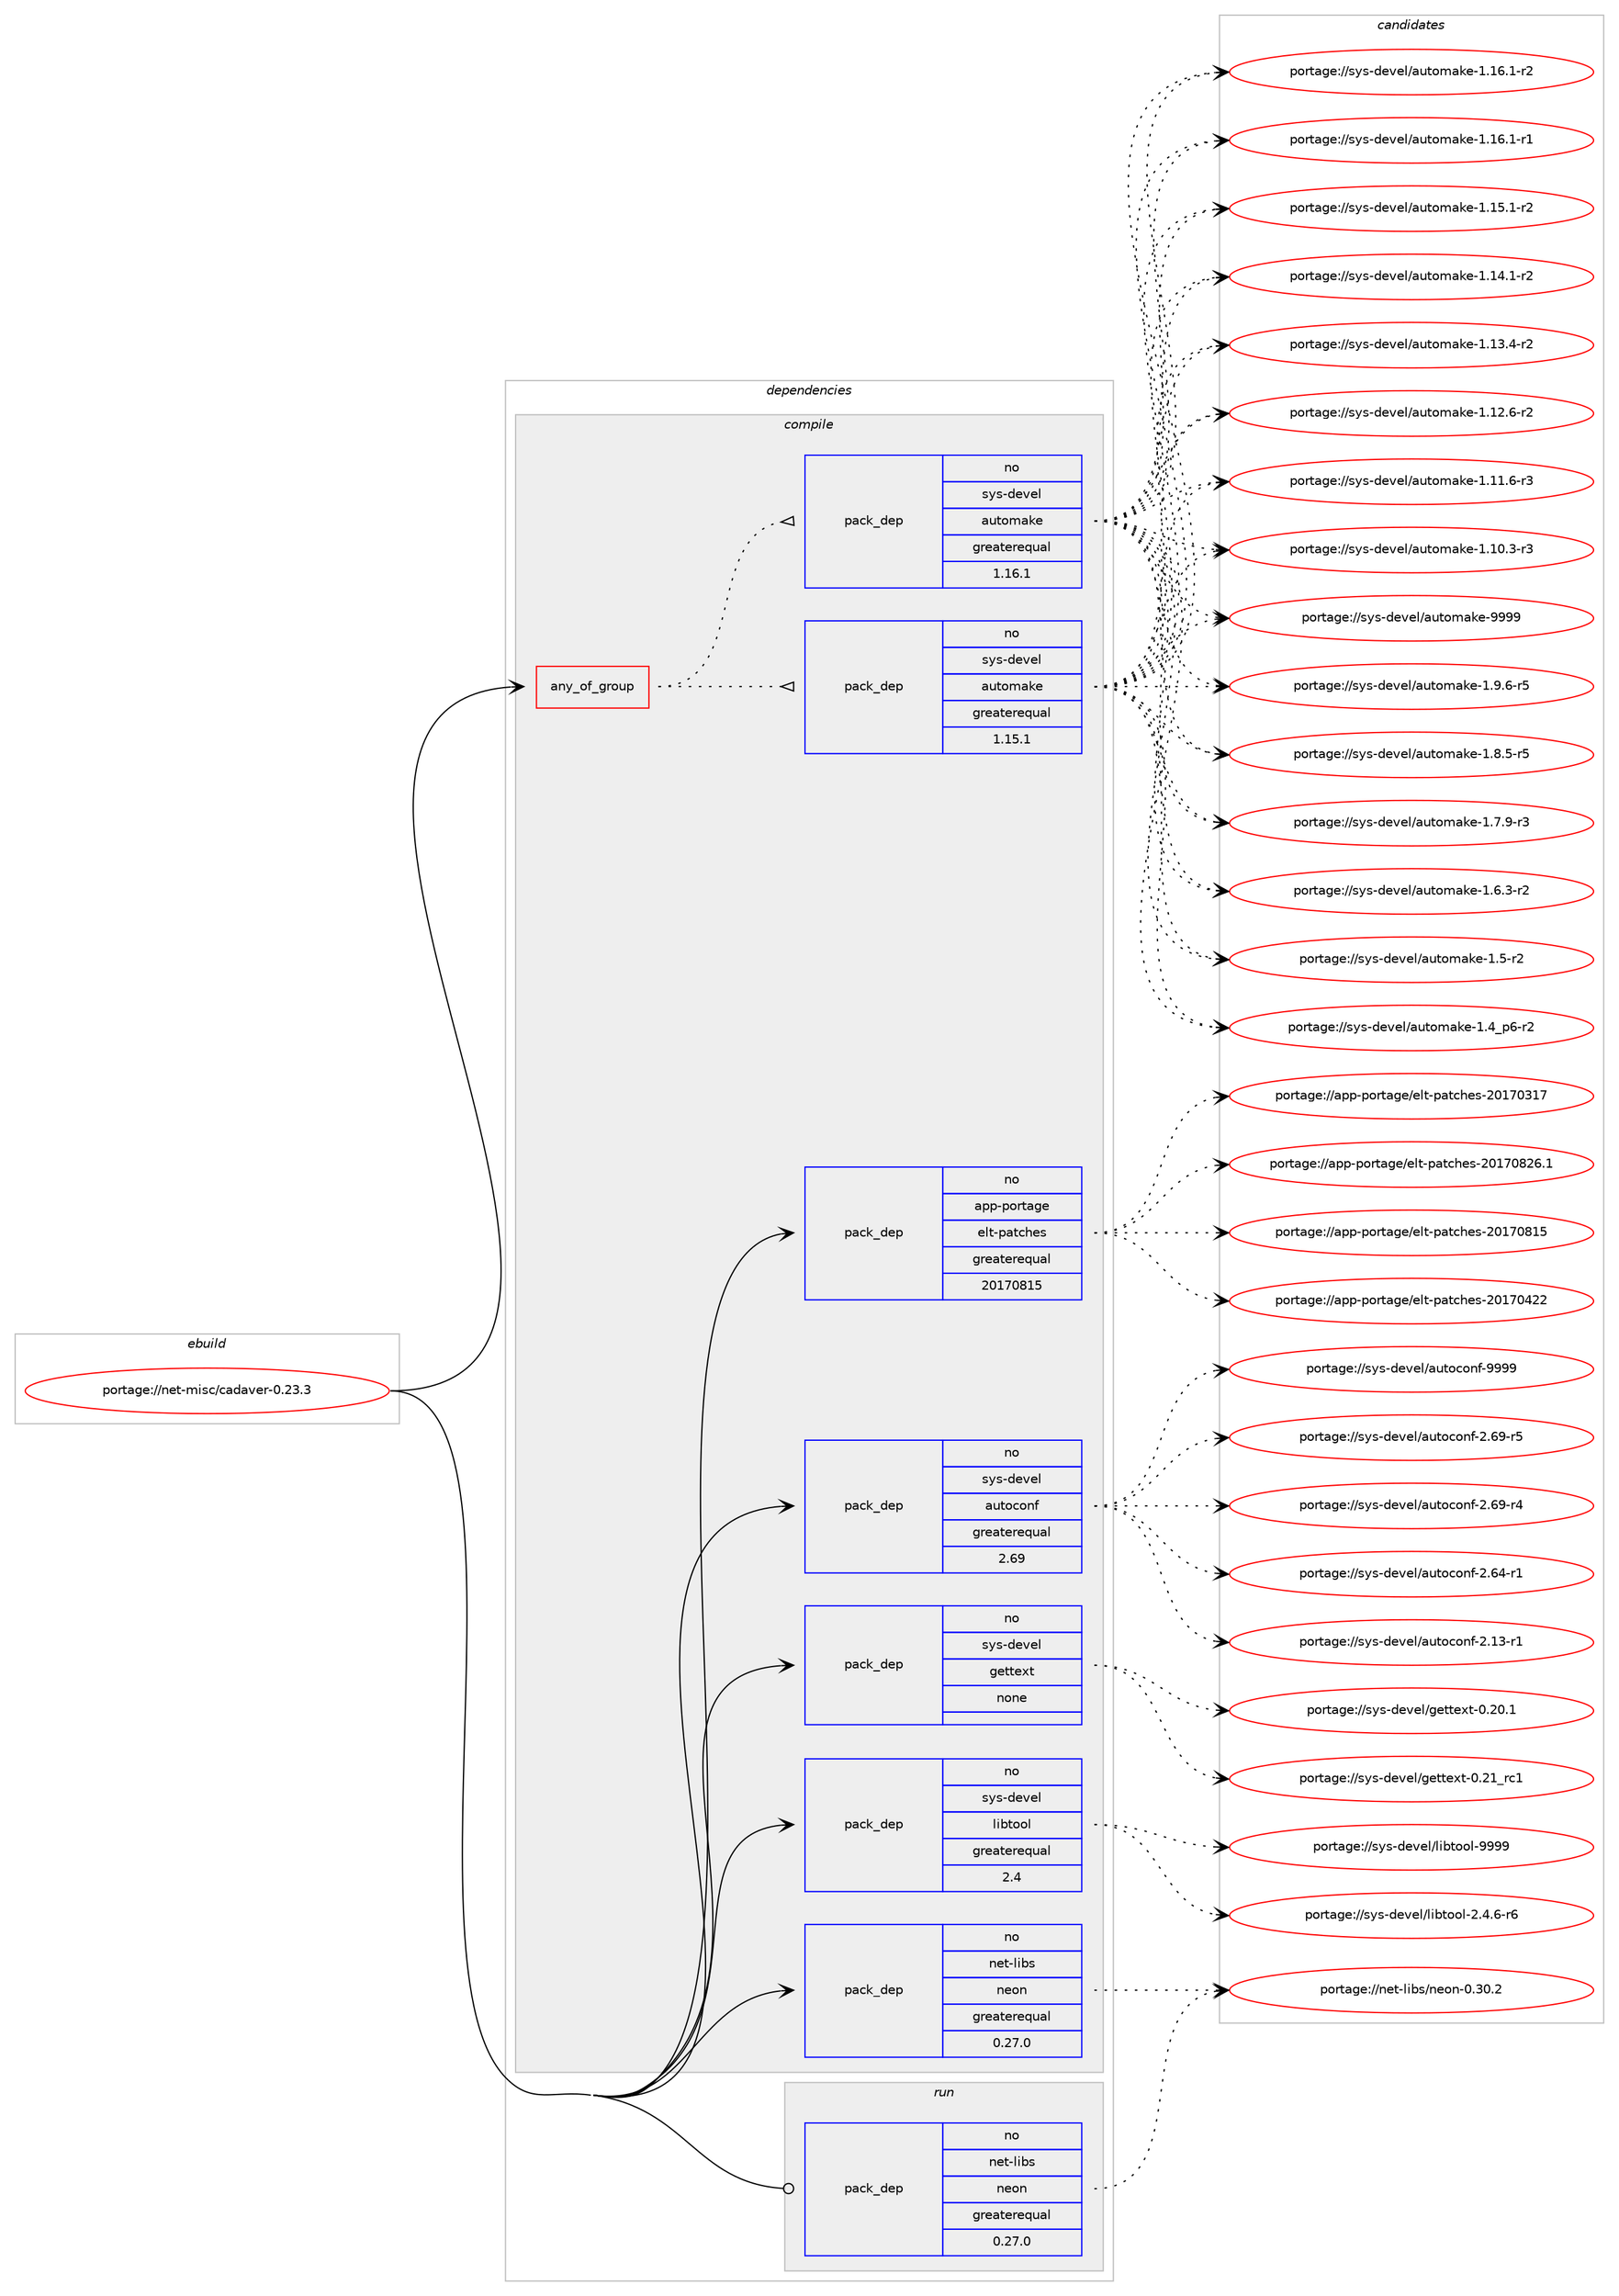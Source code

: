 digraph prolog {

# *************
# Graph options
# *************

newrank=true;
concentrate=true;
compound=true;
graph [rankdir=LR,fontname=Helvetica,fontsize=10,ranksep=1.5];#, ranksep=2.5, nodesep=0.2];
edge  [arrowhead=vee];
node  [fontname=Helvetica,fontsize=10];

# **********
# The ebuild
# **********

subgraph cluster_leftcol {
color=gray;
rank=same;
label=<<i>ebuild</i>>;
id [label="portage://net-misc/cadaver-0.23.3", color=red, width=4, href="../net-misc/cadaver-0.23.3.svg"];
}

# ****************
# The dependencies
# ****************

subgraph cluster_midcol {
color=gray;
label=<<i>dependencies</i>>;
subgraph cluster_compile {
fillcolor="#eeeeee";
style=filled;
label=<<i>compile</i>>;
subgraph any1403 {
dependency76496 [label=<<TABLE BORDER="0" CELLBORDER="1" CELLSPACING="0" CELLPADDING="4"><TR><TD CELLPADDING="10">any_of_group</TD></TR></TABLE>>, shape=none, color=red];subgraph pack59287 {
dependency76497 [label=<<TABLE BORDER="0" CELLBORDER="1" CELLSPACING="0" CELLPADDING="4" WIDTH="220"><TR><TD ROWSPAN="6" CELLPADDING="30">pack_dep</TD></TR><TR><TD WIDTH="110">no</TD></TR><TR><TD>sys-devel</TD></TR><TR><TD>automake</TD></TR><TR><TD>greaterequal</TD></TR><TR><TD>1.16.1</TD></TR></TABLE>>, shape=none, color=blue];
}
dependency76496:e -> dependency76497:w [weight=20,style="dotted",arrowhead="oinv"];
subgraph pack59288 {
dependency76498 [label=<<TABLE BORDER="0" CELLBORDER="1" CELLSPACING="0" CELLPADDING="4" WIDTH="220"><TR><TD ROWSPAN="6" CELLPADDING="30">pack_dep</TD></TR><TR><TD WIDTH="110">no</TD></TR><TR><TD>sys-devel</TD></TR><TR><TD>automake</TD></TR><TR><TD>greaterequal</TD></TR><TR><TD>1.15.1</TD></TR></TABLE>>, shape=none, color=blue];
}
dependency76496:e -> dependency76498:w [weight=20,style="dotted",arrowhead="oinv"];
}
id:e -> dependency76496:w [weight=20,style="solid",arrowhead="vee"];
subgraph pack59289 {
dependency76499 [label=<<TABLE BORDER="0" CELLBORDER="1" CELLSPACING="0" CELLPADDING="4" WIDTH="220"><TR><TD ROWSPAN="6" CELLPADDING="30">pack_dep</TD></TR><TR><TD WIDTH="110">no</TD></TR><TR><TD>app-portage</TD></TR><TR><TD>elt-patches</TD></TR><TR><TD>greaterequal</TD></TR><TR><TD>20170815</TD></TR></TABLE>>, shape=none, color=blue];
}
id:e -> dependency76499:w [weight=20,style="solid",arrowhead="vee"];
subgraph pack59290 {
dependency76500 [label=<<TABLE BORDER="0" CELLBORDER="1" CELLSPACING="0" CELLPADDING="4" WIDTH="220"><TR><TD ROWSPAN="6" CELLPADDING="30">pack_dep</TD></TR><TR><TD WIDTH="110">no</TD></TR><TR><TD>net-libs</TD></TR><TR><TD>neon</TD></TR><TR><TD>greaterequal</TD></TR><TR><TD>0.27.0</TD></TR></TABLE>>, shape=none, color=blue];
}
id:e -> dependency76500:w [weight=20,style="solid",arrowhead="vee"];
subgraph pack59291 {
dependency76501 [label=<<TABLE BORDER="0" CELLBORDER="1" CELLSPACING="0" CELLPADDING="4" WIDTH="220"><TR><TD ROWSPAN="6" CELLPADDING="30">pack_dep</TD></TR><TR><TD WIDTH="110">no</TD></TR><TR><TD>sys-devel</TD></TR><TR><TD>autoconf</TD></TR><TR><TD>greaterequal</TD></TR><TR><TD>2.69</TD></TR></TABLE>>, shape=none, color=blue];
}
id:e -> dependency76501:w [weight=20,style="solid",arrowhead="vee"];
subgraph pack59292 {
dependency76502 [label=<<TABLE BORDER="0" CELLBORDER="1" CELLSPACING="0" CELLPADDING="4" WIDTH="220"><TR><TD ROWSPAN="6" CELLPADDING="30">pack_dep</TD></TR><TR><TD WIDTH="110">no</TD></TR><TR><TD>sys-devel</TD></TR><TR><TD>gettext</TD></TR><TR><TD>none</TD></TR><TR><TD></TD></TR></TABLE>>, shape=none, color=blue];
}
id:e -> dependency76502:w [weight=20,style="solid",arrowhead="vee"];
subgraph pack59293 {
dependency76503 [label=<<TABLE BORDER="0" CELLBORDER="1" CELLSPACING="0" CELLPADDING="4" WIDTH="220"><TR><TD ROWSPAN="6" CELLPADDING="30">pack_dep</TD></TR><TR><TD WIDTH="110">no</TD></TR><TR><TD>sys-devel</TD></TR><TR><TD>libtool</TD></TR><TR><TD>greaterequal</TD></TR><TR><TD>2.4</TD></TR></TABLE>>, shape=none, color=blue];
}
id:e -> dependency76503:w [weight=20,style="solid",arrowhead="vee"];
}
subgraph cluster_compileandrun {
fillcolor="#eeeeee";
style=filled;
label=<<i>compile and run</i>>;
}
subgraph cluster_run {
fillcolor="#eeeeee";
style=filled;
label=<<i>run</i>>;
subgraph pack59294 {
dependency76504 [label=<<TABLE BORDER="0" CELLBORDER="1" CELLSPACING="0" CELLPADDING="4" WIDTH="220"><TR><TD ROWSPAN="6" CELLPADDING="30">pack_dep</TD></TR><TR><TD WIDTH="110">no</TD></TR><TR><TD>net-libs</TD></TR><TR><TD>neon</TD></TR><TR><TD>greaterequal</TD></TR><TR><TD>0.27.0</TD></TR></TABLE>>, shape=none, color=blue];
}
id:e -> dependency76504:w [weight=20,style="solid",arrowhead="odot"];
}
}

# **************
# The candidates
# **************

subgraph cluster_choices {
rank=same;
color=gray;
label=<<i>candidates</i>>;

subgraph choice59287 {
color=black;
nodesep=1;
choice115121115451001011181011084797117116111109971071014557575757 [label="portage://sys-devel/automake-9999", color=red, width=4,href="../sys-devel/automake-9999.svg"];
choice115121115451001011181011084797117116111109971071014549465746544511453 [label="portage://sys-devel/automake-1.9.6-r5", color=red, width=4,href="../sys-devel/automake-1.9.6-r5.svg"];
choice115121115451001011181011084797117116111109971071014549465646534511453 [label="portage://sys-devel/automake-1.8.5-r5", color=red, width=4,href="../sys-devel/automake-1.8.5-r5.svg"];
choice115121115451001011181011084797117116111109971071014549465546574511451 [label="portage://sys-devel/automake-1.7.9-r3", color=red, width=4,href="../sys-devel/automake-1.7.9-r3.svg"];
choice115121115451001011181011084797117116111109971071014549465446514511450 [label="portage://sys-devel/automake-1.6.3-r2", color=red, width=4,href="../sys-devel/automake-1.6.3-r2.svg"];
choice11512111545100101118101108479711711611110997107101454946534511450 [label="portage://sys-devel/automake-1.5-r2", color=red, width=4,href="../sys-devel/automake-1.5-r2.svg"];
choice115121115451001011181011084797117116111109971071014549465295112544511450 [label="portage://sys-devel/automake-1.4_p6-r2", color=red, width=4,href="../sys-devel/automake-1.4_p6-r2.svg"];
choice11512111545100101118101108479711711611110997107101454946495446494511450 [label="portage://sys-devel/automake-1.16.1-r2", color=red, width=4,href="../sys-devel/automake-1.16.1-r2.svg"];
choice11512111545100101118101108479711711611110997107101454946495446494511449 [label="portage://sys-devel/automake-1.16.1-r1", color=red, width=4,href="../sys-devel/automake-1.16.1-r1.svg"];
choice11512111545100101118101108479711711611110997107101454946495346494511450 [label="portage://sys-devel/automake-1.15.1-r2", color=red, width=4,href="../sys-devel/automake-1.15.1-r2.svg"];
choice11512111545100101118101108479711711611110997107101454946495246494511450 [label="portage://sys-devel/automake-1.14.1-r2", color=red, width=4,href="../sys-devel/automake-1.14.1-r2.svg"];
choice11512111545100101118101108479711711611110997107101454946495146524511450 [label="portage://sys-devel/automake-1.13.4-r2", color=red, width=4,href="../sys-devel/automake-1.13.4-r2.svg"];
choice11512111545100101118101108479711711611110997107101454946495046544511450 [label="portage://sys-devel/automake-1.12.6-r2", color=red, width=4,href="../sys-devel/automake-1.12.6-r2.svg"];
choice11512111545100101118101108479711711611110997107101454946494946544511451 [label="portage://sys-devel/automake-1.11.6-r3", color=red, width=4,href="../sys-devel/automake-1.11.6-r3.svg"];
choice11512111545100101118101108479711711611110997107101454946494846514511451 [label="portage://sys-devel/automake-1.10.3-r3", color=red, width=4,href="../sys-devel/automake-1.10.3-r3.svg"];
dependency76497:e -> choice115121115451001011181011084797117116111109971071014557575757:w [style=dotted,weight="100"];
dependency76497:e -> choice115121115451001011181011084797117116111109971071014549465746544511453:w [style=dotted,weight="100"];
dependency76497:e -> choice115121115451001011181011084797117116111109971071014549465646534511453:w [style=dotted,weight="100"];
dependency76497:e -> choice115121115451001011181011084797117116111109971071014549465546574511451:w [style=dotted,weight="100"];
dependency76497:e -> choice115121115451001011181011084797117116111109971071014549465446514511450:w [style=dotted,weight="100"];
dependency76497:e -> choice11512111545100101118101108479711711611110997107101454946534511450:w [style=dotted,weight="100"];
dependency76497:e -> choice115121115451001011181011084797117116111109971071014549465295112544511450:w [style=dotted,weight="100"];
dependency76497:e -> choice11512111545100101118101108479711711611110997107101454946495446494511450:w [style=dotted,weight="100"];
dependency76497:e -> choice11512111545100101118101108479711711611110997107101454946495446494511449:w [style=dotted,weight="100"];
dependency76497:e -> choice11512111545100101118101108479711711611110997107101454946495346494511450:w [style=dotted,weight="100"];
dependency76497:e -> choice11512111545100101118101108479711711611110997107101454946495246494511450:w [style=dotted,weight="100"];
dependency76497:e -> choice11512111545100101118101108479711711611110997107101454946495146524511450:w [style=dotted,weight="100"];
dependency76497:e -> choice11512111545100101118101108479711711611110997107101454946495046544511450:w [style=dotted,weight="100"];
dependency76497:e -> choice11512111545100101118101108479711711611110997107101454946494946544511451:w [style=dotted,weight="100"];
dependency76497:e -> choice11512111545100101118101108479711711611110997107101454946494846514511451:w [style=dotted,weight="100"];
}
subgraph choice59288 {
color=black;
nodesep=1;
choice115121115451001011181011084797117116111109971071014557575757 [label="portage://sys-devel/automake-9999", color=red, width=4,href="../sys-devel/automake-9999.svg"];
choice115121115451001011181011084797117116111109971071014549465746544511453 [label="portage://sys-devel/automake-1.9.6-r5", color=red, width=4,href="../sys-devel/automake-1.9.6-r5.svg"];
choice115121115451001011181011084797117116111109971071014549465646534511453 [label="portage://sys-devel/automake-1.8.5-r5", color=red, width=4,href="../sys-devel/automake-1.8.5-r5.svg"];
choice115121115451001011181011084797117116111109971071014549465546574511451 [label="portage://sys-devel/automake-1.7.9-r3", color=red, width=4,href="../sys-devel/automake-1.7.9-r3.svg"];
choice115121115451001011181011084797117116111109971071014549465446514511450 [label="portage://sys-devel/automake-1.6.3-r2", color=red, width=4,href="../sys-devel/automake-1.6.3-r2.svg"];
choice11512111545100101118101108479711711611110997107101454946534511450 [label="portage://sys-devel/automake-1.5-r2", color=red, width=4,href="../sys-devel/automake-1.5-r2.svg"];
choice115121115451001011181011084797117116111109971071014549465295112544511450 [label="portage://sys-devel/automake-1.4_p6-r2", color=red, width=4,href="../sys-devel/automake-1.4_p6-r2.svg"];
choice11512111545100101118101108479711711611110997107101454946495446494511450 [label="portage://sys-devel/automake-1.16.1-r2", color=red, width=4,href="../sys-devel/automake-1.16.1-r2.svg"];
choice11512111545100101118101108479711711611110997107101454946495446494511449 [label="portage://sys-devel/automake-1.16.1-r1", color=red, width=4,href="../sys-devel/automake-1.16.1-r1.svg"];
choice11512111545100101118101108479711711611110997107101454946495346494511450 [label="portage://sys-devel/automake-1.15.1-r2", color=red, width=4,href="../sys-devel/automake-1.15.1-r2.svg"];
choice11512111545100101118101108479711711611110997107101454946495246494511450 [label="portage://sys-devel/automake-1.14.1-r2", color=red, width=4,href="../sys-devel/automake-1.14.1-r2.svg"];
choice11512111545100101118101108479711711611110997107101454946495146524511450 [label="portage://sys-devel/automake-1.13.4-r2", color=red, width=4,href="../sys-devel/automake-1.13.4-r2.svg"];
choice11512111545100101118101108479711711611110997107101454946495046544511450 [label="portage://sys-devel/automake-1.12.6-r2", color=red, width=4,href="../sys-devel/automake-1.12.6-r2.svg"];
choice11512111545100101118101108479711711611110997107101454946494946544511451 [label="portage://sys-devel/automake-1.11.6-r3", color=red, width=4,href="../sys-devel/automake-1.11.6-r3.svg"];
choice11512111545100101118101108479711711611110997107101454946494846514511451 [label="portage://sys-devel/automake-1.10.3-r3", color=red, width=4,href="../sys-devel/automake-1.10.3-r3.svg"];
dependency76498:e -> choice115121115451001011181011084797117116111109971071014557575757:w [style=dotted,weight="100"];
dependency76498:e -> choice115121115451001011181011084797117116111109971071014549465746544511453:w [style=dotted,weight="100"];
dependency76498:e -> choice115121115451001011181011084797117116111109971071014549465646534511453:w [style=dotted,weight="100"];
dependency76498:e -> choice115121115451001011181011084797117116111109971071014549465546574511451:w [style=dotted,weight="100"];
dependency76498:e -> choice115121115451001011181011084797117116111109971071014549465446514511450:w [style=dotted,weight="100"];
dependency76498:e -> choice11512111545100101118101108479711711611110997107101454946534511450:w [style=dotted,weight="100"];
dependency76498:e -> choice115121115451001011181011084797117116111109971071014549465295112544511450:w [style=dotted,weight="100"];
dependency76498:e -> choice11512111545100101118101108479711711611110997107101454946495446494511450:w [style=dotted,weight="100"];
dependency76498:e -> choice11512111545100101118101108479711711611110997107101454946495446494511449:w [style=dotted,weight="100"];
dependency76498:e -> choice11512111545100101118101108479711711611110997107101454946495346494511450:w [style=dotted,weight="100"];
dependency76498:e -> choice11512111545100101118101108479711711611110997107101454946495246494511450:w [style=dotted,weight="100"];
dependency76498:e -> choice11512111545100101118101108479711711611110997107101454946495146524511450:w [style=dotted,weight="100"];
dependency76498:e -> choice11512111545100101118101108479711711611110997107101454946495046544511450:w [style=dotted,weight="100"];
dependency76498:e -> choice11512111545100101118101108479711711611110997107101454946494946544511451:w [style=dotted,weight="100"];
dependency76498:e -> choice11512111545100101118101108479711711611110997107101454946494846514511451:w [style=dotted,weight="100"];
}
subgraph choice59289 {
color=black;
nodesep=1;
choice971121124511211111411697103101471011081164511297116991041011154550484955485650544649 [label="portage://app-portage/elt-patches-20170826.1", color=red, width=4,href="../app-portage/elt-patches-20170826.1.svg"];
choice97112112451121111141169710310147101108116451129711699104101115455048495548564953 [label="portage://app-portage/elt-patches-20170815", color=red, width=4,href="../app-portage/elt-patches-20170815.svg"];
choice97112112451121111141169710310147101108116451129711699104101115455048495548525050 [label="portage://app-portage/elt-patches-20170422", color=red, width=4,href="../app-portage/elt-patches-20170422.svg"];
choice97112112451121111141169710310147101108116451129711699104101115455048495548514955 [label="portage://app-portage/elt-patches-20170317", color=red, width=4,href="../app-portage/elt-patches-20170317.svg"];
dependency76499:e -> choice971121124511211111411697103101471011081164511297116991041011154550484955485650544649:w [style=dotted,weight="100"];
dependency76499:e -> choice97112112451121111141169710310147101108116451129711699104101115455048495548564953:w [style=dotted,weight="100"];
dependency76499:e -> choice97112112451121111141169710310147101108116451129711699104101115455048495548525050:w [style=dotted,weight="100"];
dependency76499:e -> choice97112112451121111141169710310147101108116451129711699104101115455048495548514955:w [style=dotted,weight="100"];
}
subgraph choice59290 {
color=black;
nodesep=1;
choice11010111645108105981154711010111111045484651484650 [label="portage://net-libs/neon-0.30.2", color=red, width=4,href="../net-libs/neon-0.30.2.svg"];
dependency76500:e -> choice11010111645108105981154711010111111045484651484650:w [style=dotted,weight="100"];
}
subgraph choice59291 {
color=black;
nodesep=1;
choice115121115451001011181011084797117116111991111101024557575757 [label="portage://sys-devel/autoconf-9999", color=red, width=4,href="../sys-devel/autoconf-9999.svg"];
choice1151211154510010111810110847971171161119911111010245504654574511453 [label="portage://sys-devel/autoconf-2.69-r5", color=red, width=4,href="../sys-devel/autoconf-2.69-r5.svg"];
choice1151211154510010111810110847971171161119911111010245504654574511452 [label="portage://sys-devel/autoconf-2.69-r4", color=red, width=4,href="../sys-devel/autoconf-2.69-r4.svg"];
choice1151211154510010111810110847971171161119911111010245504654524511449 [label="portage://sys-devel/autoconf-2.64-r1", color=red, width=4,href="../sys-devel/autoconf-2.64-r1.svg"];
choice1151211154510010111810110847971171161119911111010245504649514511449 [label="portage://sys-devel/autoconf-2.13-r1", color=red, width=4,href="../sys-devel/autoconf-2.13-r1.svg"];
dependency76501:e -> choice115121115451001011181011084797117116111991111101024557575757:w [style=dotted,weight="100"];
dependency76501:e -> choice1151211154510010111810110847971171161119911111010245504654574511453:w [style=dotted,weight="100"];
dependency76501:e -> choice1151211154510010111810110847971171161119911111010245504654574511452:w [style=dotted,weight="100"];
dependency76501:e -> choice1151211154510010111810110847971171161119911111010245504654524511449:w [style=dotted,weight="100"];
dependency76501:e -> choice1151211154510010111810110847971171161119911111010245504649514511449:w [style=dotted,weight="100"];
}
subgraph choice59292 {
color=black;
nodesep=1;
choice11512111545100101118101108471031011161161011201164548465049951149949 [label="portage://sys-devel/gettext-0.21_rc1", color=red, width=4,href="../sys-devel/gettext-0.21_rc1.svg"];
choice115121115451001011181011084710310111611610112011645484650484649 [label="portage://sys-devel/gettext-0.20.1", color=red, width=4,href="../sys-devel/gettext-0.20.1.svg"];
dependency76502:e -> choice11512111545100101118101108471031011161161011201164548465049951149949:w [style=dotted,weight="100"];
dependency76502:e -> choice115121115451001011181011084710310111611610112011645484650484649:w [style=dotted,weight="100"];
}
subgraph choice59293 {
color=black;
nodesep=1;
choice1151211154510010111810110847108105981161111111084557575757 [label="portage://sys-devel/libtool-9999", color=red, width=4,href="../sys-devel/libtool-9999.svg"];
choice1151211154510010111810110847108105981161111111084550465246544511454 [label="portage://sys-devel/libtool-2.4.6-r6", color=red, width=4,href="../sys-devel/libtool-2.4.6-r6.svg"];
dependency76503:e -> choice1151211154510010111810110847108105981161111111084557575757:w [style=dotted,weight="100"];
dependency76503:e -> choice1151211154510010111810110847108105981161111111084550465246544511454:w [style=dotted,weight="100"];
}
subgraph choice59294 {
color=black;
nodesep=1;
choice11010111645108105981154711010111111045484651484650 [label="portage://net-libs/neon-0.30.2", color=red, width=4,href="../net-libs/neon-0.30.2.svg"];
dependency76504:e -> choice11010111645108105981154711010111111045484651484650:w [style=dotted,weight="100"];
}
}

}
